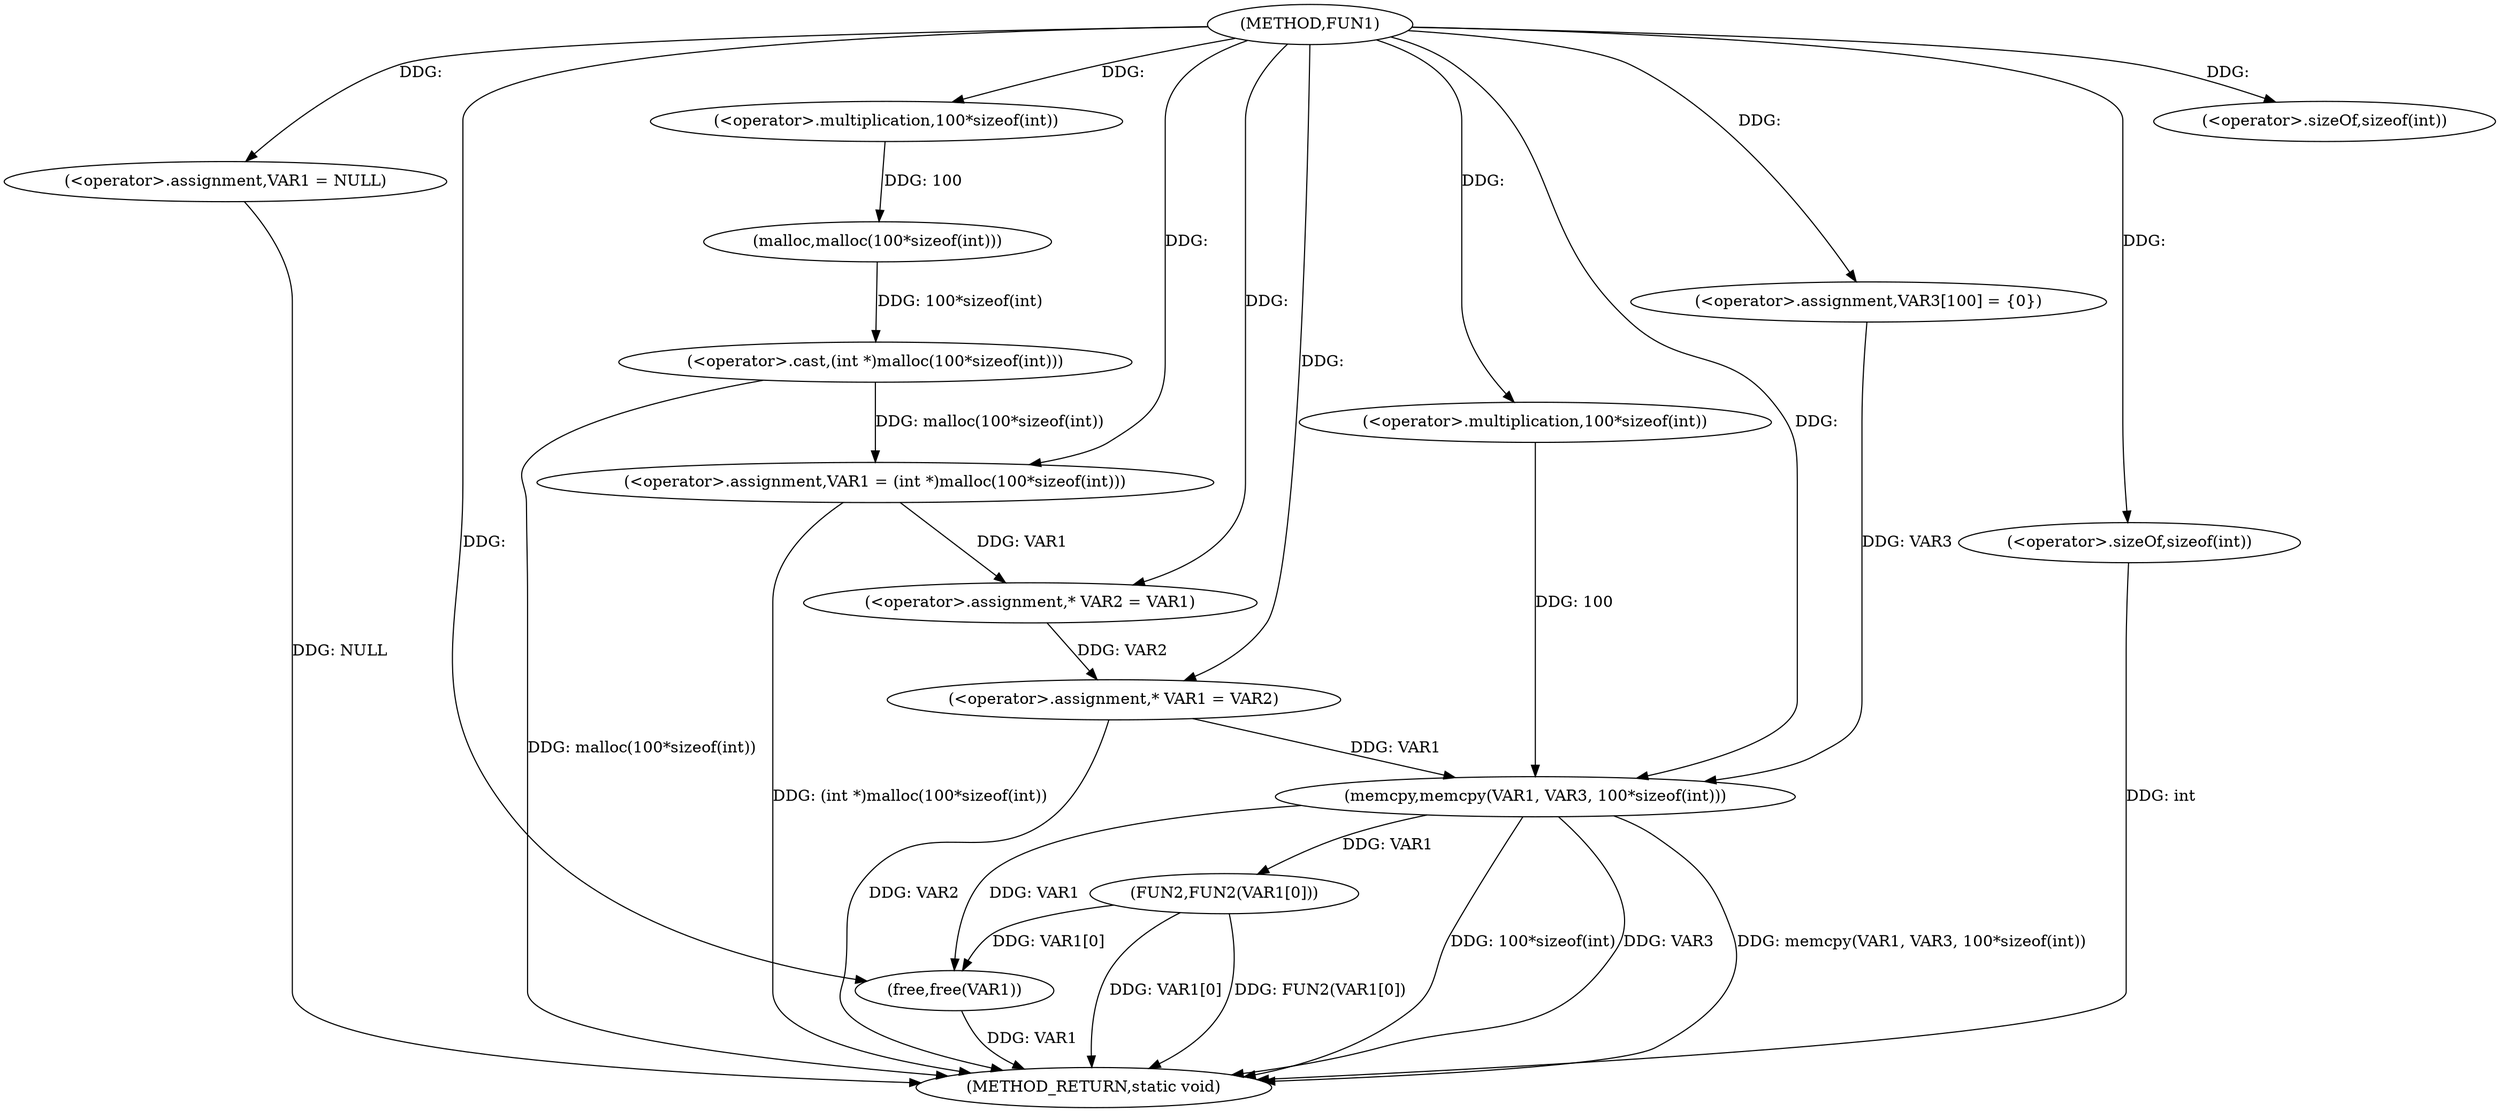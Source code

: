 digraph FUN1 {  
"1000100" [label = "(METHOD,FUN1)" ]
"1000141" [label = "(METHOD_RETURN,static void)" ]
"1000103" [label = "(<operator>.assignment,VAR1 = NULL)" ]
"1000106" [label = "(<operator>.assignment,VAR1 = (int *)malloc(100*sizeof(int)))" ]
"1000108" [label = "(<operator>.cast,(int *)malloc(100*sizeof(int)))" ]
"1000110" [label = "(malloc,malloc(100*sizeof(int)))" ]
"1000111" [label = "(<operator>.multiplication,100*sizeof(int))" ]
"1000113" [label = "(<operator>.sizeOf,sizeof(int))" ]
"1000117" [label = "(<operator>.assignment,* VAR2 = VAR1)" ]
"1000121" [label = "(<operator>.assignment,* VAR1 = VAR2)" ]
"1000126" [label = "(<operator>.assignment,VAR3[100] = {0})" ]
"1000128" [label = "(memcpy,memcpy(VAR1, VAR3, 100*sizeof(int)))" ]
"1000131" [label = "(<operator>.multiplication,100*sizeof(int))" ]
"1000133" [label = "(<operator>.sizeOf,sizeof(int))" ]
"1000135" [label = "(FUN2,FUN2(VAR1[0]))" ]
"1000139" [label = "(free,free(VAR1))" ]
  "1000106" -> "1000141"  [ label = "DDG: (int *)malloc(100*sizeof(int))"] 
  "1000103" -> "1000141"  [ label = "DDG: NULL"] 
  "1000139" -> "1000141"  [ label = "DDG: VAR1"] 
  "1000135" -> "1000141"  [ label = "DDG: VAR1[0]"] 
  "1000128" -> "1000141"  [ label = "DDG: memcpy(VAR1, VAR3, 100*sizeof(int))"] 
  "1000128" -> "1000141"  [ label = "DDG: 100*sizeof(int)"] 
  "1000128" -> "1000141"  [ label = "DDG: VAR3"] 
  "1000121" -> "1000141"  [ label = "DDG: VAR2"] 
  "1000133" -> "1000141"  [ label = "DDG: int"] 
  "1000135" -> "1000141"  [ label = "DDG: FUN2(VAR1[0])"] 
  "1000108" -> "1000141"  [ label = "DDG: malloc(100*sizeof(int))"] 
  "1000100" -> "1000103"  [ label = "DDG: "] 
  "1000108" -> "1000106"  [ label = "DDG: malloc(100*sizeof(int))"] 
  "1000100" -> "1000106"  [ label = "DDG: "] 
  "1000110" -> "1000108"  [ label = "DDG: 100*sizeof(int)"] 
  "1000111" -> "1000110"  [ label = "DDG: 100"] 
  "1000100" -> "1000111"  [ label = "DDG: "] 
  "1000100" -> "1000113"  [ label = "DDG: "] 
  "1000106" -> "1000117"  [ label = "DDG: VAR1"] 
  "1000100" -> "1000117"  [ label = "DDG: "] 
  "1000117" -> "1000121"  [ label = "DDG: VAR2"] 
  "1000100" -> "1000121"  [ label = "DDG: "] 
  "1000100" -> "1000126"  [ label = "DDG: "] 
  "1000121" -> "1000128"  [ label = "DDG: VAR1"] 
  "1000100" -> "1000128"  [ label = "DDG: "] 
  "1000126" -> "1000128"  [ label = "DDG: VAR3"] 
  "1000131" -> "1000128"  [ label = "DDG: 100"] 
  "1000100" -> "1000131"  [ label = "DDG: "] 
  "1000100" -> "1000133"  [ label = "DDG: "] 
  "1000128" -> "1000135"  [ label = "DDG: VAR1"] 
  "1000128" -> "1000139"  [ label = "DDG: VAR1"] 
  "1000135" -> "1000139"  [ label = "DDG: VAR1[0]"] 
  "1000100" -> "1000139"  [ label = "DDG: "] 
}
